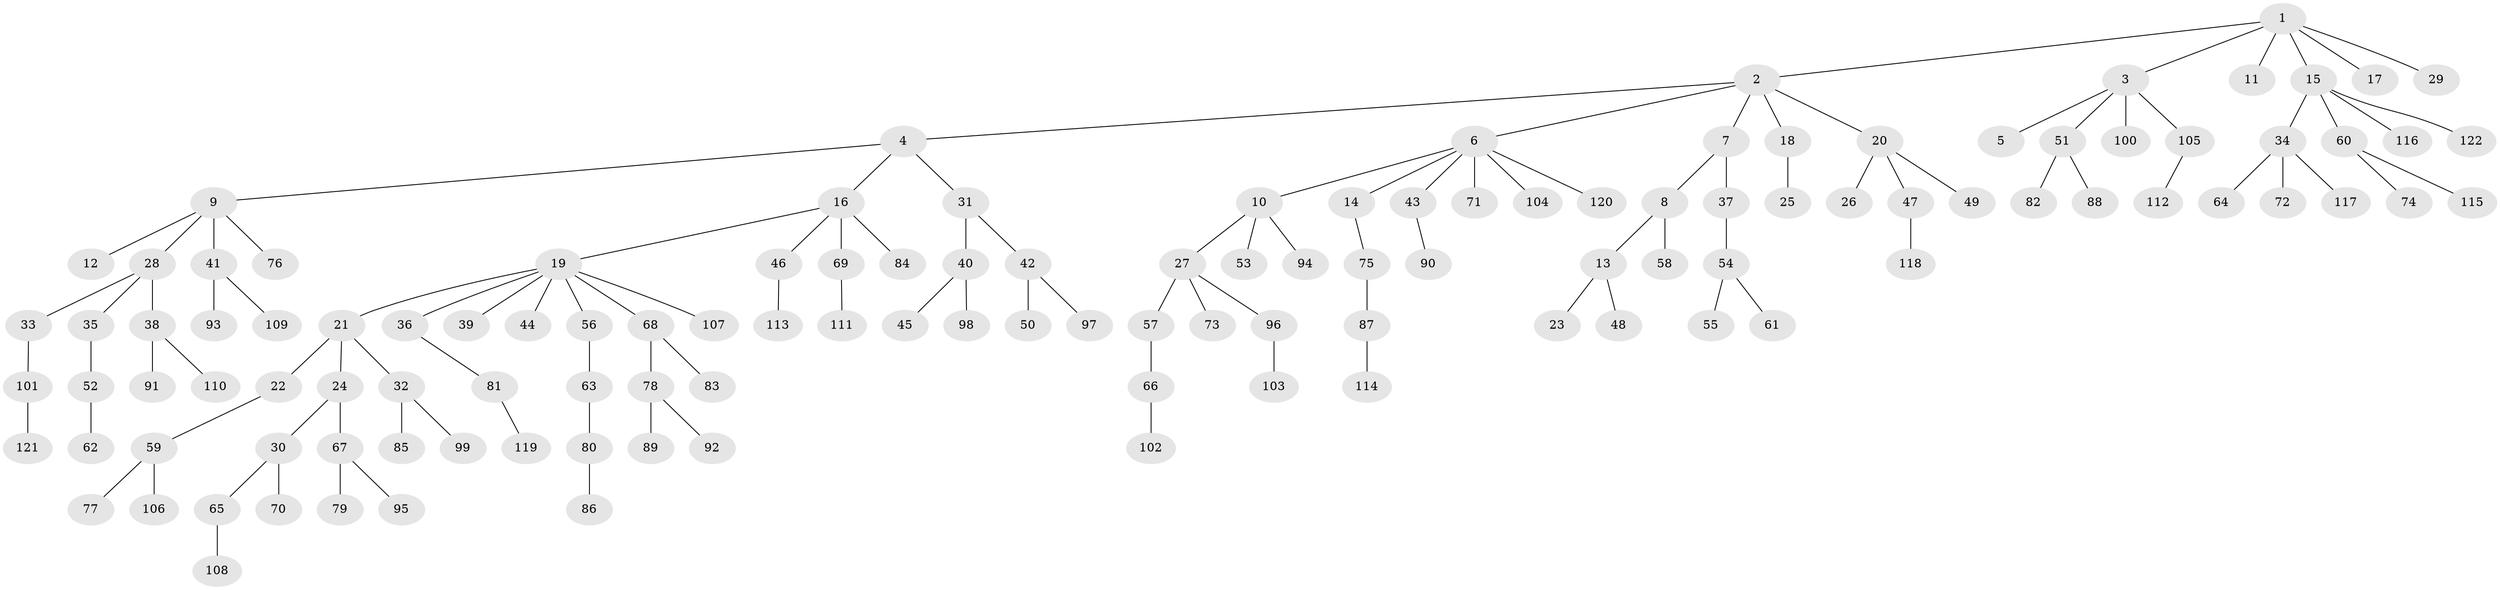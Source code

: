 // Generated by graph-tools (version 1.1) at 2025/02/03/09/25 03:02:28]
// undirected, 122 vertices, 121 edges
graph export_dot {
graph [start="1"]
  node [color=gray90,style=filled];
  1;
  2;
  3;
  4;
  5;
  6;
  7;
  8;
  9;
  10;
  11;
  12;
  13;
  14;
  15;
  16;
  17;
  18;
  19;
  20;
  21;
  22;
  23;
  24;
  25;
  26;
  27;
  28;
  29;
  30;
  31;
  32;
  33;
  34;
  35;
  36;
  37;
  38;
  39;
  40;
  41;
  42;
  43;
  44;
  45;
  46;
  47;
  48;
  49;
  50;
  51;
  52;
  53;
  54;
  55;
  56;
  57;
  58;
  59;
  60;
  61;
  62;
  63;
  64;
  65;
  66;
  67;
  68;
  69;
  70;
  71;
  72;
  73;
  74;
  75;
  76;
  77;
  78;
  79;
  80;
  81;
  82;
  83;
  84;
  85;
  86;
  87;
  88;
  89;
  90;
  91;
  92;
  93;
  94;
  95;
  96;
  97;
  98;
  99;
  100;
  101;
  102;
  103;
  104;
  105;
  106;
  107;
  108;
  109;
  110;
  111;
  112;
  113;
  114;
  115;
  116;
  117;
  118;
  119;
  120;
  121;
  122;
  1 -- 2;
  1 -- 3;
  1 -- 11;
  1 -- 15;
  1 -- 17;
  1 -- 29;
  2 -- 4;
  2 -- 6;
  2 -- 7;
  2 -- 18;
  2 -- 20;
  3 -- 5;
  3 -- 51;
  3 -- 100;
  3 -- 105;
  4 -- 9;
  4 -- 16;
  4 -- 31;
  6 -- 10;
  6 -- 14;
  6 -- 43;
  6 -- 71;
  6 -- 104;
  6 -- 120;
  7 -- 8;
  7 -- 37;
  8 -- 13;
  8 -- 58;
  9 -- 12;
  9 -- 28;
  9 -- 41;
  9 -- 76;
  10 -- 27;
  10 -- 53;
  10 -- 94;
  13 -- 23;
  13 -- 48;
  14 -- 75;
  15 -- 34;
  15 -- 60;
  15 -- 116;
  15 -- 122;
  16 -- 19;
  16 -- 46;
  16 -- 69;
  16 -- 84;
  18 -- 25;
  19 -- 21;
  19 -- 36;
  19 -- 39;
  19 -- 44;
  19 -- 56;
  19 -- 68;
  19 -- 107;
  20 -- 26;
  20 -- 47;
  20 -- 49;
  21 -- 22;
  21 -- 24;
  21 -- 32;
  22 -- 59;
  24 -- 30;
  24 -- 67;
  27 -- 57;
  27 -- 73;
  27 -- 96;
  28 -- 33;
  28 -- 35;
  28 -- 38;
  30 -- 65;
  30 -- 70;
  31 -- 40;
  31 -- 42;
  32 -- 85;
  32 -- 99;
  33 -- 101;
  34 -- 64;
  34 -- 72;
  34 -- 117;
  35 -- 52;
  36 -- 81;
  37 -- 54;
  38 -- 91;
  38 -- 110;
  40 -- 45;
  40 -- 98;
  41 -- 93;
  41 -- 109;
  42 -- 50;
  42 -- 97;
  43 -- 90;
  46 -- 113;
  47 -- 118;
  51 -- 82;
  51 -- 88;
  52 -- 62;
  54 -- 55;
  54 -- 61;
  56 -- 63;
  57 -- 66;
  59 -- 77;
  59 -- 106;
  60 -- 74;
  60 -- 115;
  63 -- 80;
  65 -- 108;
  66 -- 102;
  67 -- 79;
  67 -- 95;
  68 -- 78;
  68 -- 83;
  69 -- 111;
  75 -- 87;
  78 -- 89;
  78 -- 92;
  80 -- 86;
  81 -- 119;
  87 -- 114;
  96 -- 103;
  101 -- 121;
  105 -- 112;
}
